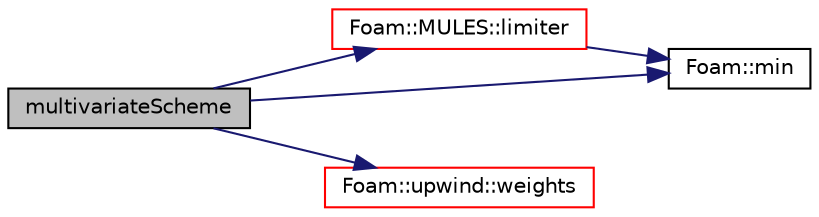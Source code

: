 digraph "multivariateScheme"
{
  bgcolor="transparent";
  edge [fontname="Helvetica",fontsize="10",labelfontname="Helvetica",labelfontsize="10"];
  node [fontname="Helvetica",fontsize="10",shape=record];
  rankdir="LR";
  Node0 [label="multivariateScheme",height=0.2,width=0.4,color="black", fillcolor="grey75", style="filled", fontcolor="black"];
  Node0 -> Node1 [color="midnightblue",fontsize="10",style="solid",fontname="Helvetica"];
  Node1 [label="Foam::MULES::limiter",height=0.2,width=0.4,color="red",URL="$a21864.html#ae7bb06bb4b6724eb8a202da04f6e5557"];
  Node1 -> Node290 [color="midnightblue",fontsize="10",style="solid",fontname="Helvetica"];
  Node290 [label="Foam::min",height=0.2,width=0.4,color="black",URL="$a21851.html#a253e112ad2d56d96230ff39ea7f442dc"];
  Node0 -> Node290 [color="midnightblue",fontsize="10",style="solid",fontname="Helvetica"];
  Node0 -> Node313 [color="midnightblue",fontsize="10",style="solid",fontname="Helvetica"];
  Node313 [label="Foam::upwind::weights",height=0.2,width=0.4,color="red",URL="$a23913.html#a46909285c6e43260aec062b424b0b741",tooltip="Return the interpolation weighting factors. "];
}
